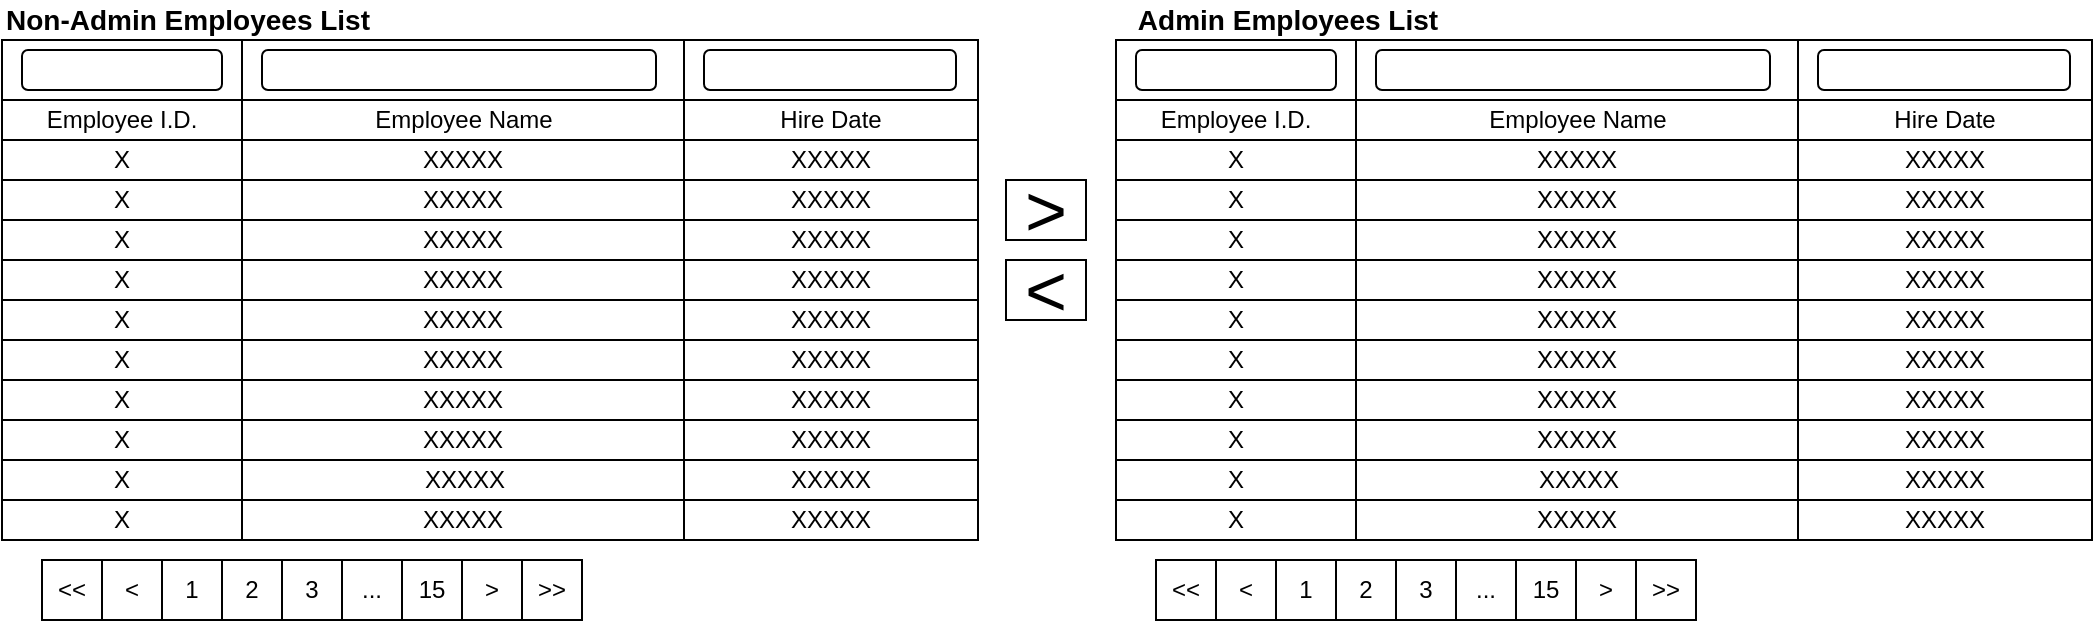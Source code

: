 <mxfile version="12.4.2" type="device" pages="1"><diagram id="bL0WwkCuKKonCKTU5HaB" name="Page-1"><mxGraphModel dx="1086" dy="494" grid="0" gridSize="10" guides="1" tooltips="1" connect="1" arrows="1" fold="1" page="0" pageScale="1" pageWidth="850" pageHeight="1100" math="0" shadow="0"><root><mxCell id="0"/><mxCell id="1" parent="0"/><mxCell id="B8XnHveXFob2aplnVtOJ-1" value="Employee Name" style="rounded=0;whiteSpace=wrap;html=1;" parent="1" vertex="1"><mxGeometry x="240" y="90" width="222" height="20" as="geometry"/></mxCell><mxCell id="B8XnHveXFob2aplnVtOJ-2" value="Employee I.D." style="rounded=0;whiteSpace=wrap;html=1;" parent="1" vertex="1"><mxGeometry x="120" y="90" width="120" height="20" as="geometry"/></mxCell><mxCell id="B8XnHveXFob2aplnVtOJ-3" value="Hire Date" style="rounded=0;whiteSpace=wrap;html=1;" parent="1" vertex="1"><mxGeometry x="461" y="90" width="147" height="20" as="geometry"/></mxCell><mxCell id="B8XnHveXFob2aplnVtOJ-8" value="XXXXX" style="rounded=0;whiteSpace=wrap;html=1;" parent="1" vertex="1"><mxGeometry x="240" y="110" width="221" height="20" as="geometry"/></mxCell><mxCell id="B8XnHveXFob2aplnVtOJ-9" value="X" style="rounded=0;whiteSpace=wrap;html=1;" parent="1" vertex="1"><mxGeometry x="120" y="110" width="120" height="20" as="geometry"/></mxCell><mxCell id="B8XnHveXFob2aplnVtOJ-10" value="XXXXX" style="rounded=0;whiteSpace=wrap;html=1;" parent="1" vertex="1"><mxGeometry x="461" y="110" width="147" height="20" as="geometry"/></mxCell><mxCell id="B8XnHveXFob2aplnVtOJ-22" value="" style="rounded=0;whiteSpace=wrap;html=1;" parent="1" vertex="1"><mxGeometry x="240" y="60" width="222" height="30" as="geometry"/></mxCell><mxCell id="B8XnHveXFob2aplnVtOJ-23" value="" style="rounded=0;whiteSpace=wrap;html=1;" parent="1" vertex="1"><mxGeometry x="120" y="60" width="120" height="30" as="geometry"/></mxCell><mxCell id="B8XnHveXFob2aplnVtOJ-24" value="" style="rounded=0;whiteSpace=wrap;html=1;" parent="1" vertex="1"><mxGeometry x="461" y="60" width="147" height="30" as="geometry"/></mxCell><mxCell id="B8XnHveXFob2aplnVtOJ-29" value="" style="rounded=1;whiteSpace=wrap;html=1;" parent="1" vertex="1"><mxGeometry x="130" y="65" width="100" height="20" as="geometry"/></mxCell><mxCell id="B8XnHveXFob2aplnVtOJ-30" value="" style="rounded=1;whiteSpace=wrap;html=1;" parent="1" vertex="1"><mxGeometry x="250" y="65" width="197" height="20" as="geometry"/></mxCell><mxCell id="B8XnHveXFob2aplnVtOJ-31" value="" style="rounded=1;whiteSpace=wrap;html=1;" parent="1" vertex="1"><mxGeometry x="471" y="65" width="126" height="20" as="geometry"/></mxCell><mxCell id="B8XnHveXFob2aplnVtOJ-37" value="&lt;font style=&quot;font-size: 36px&quot;&gt;&amp;gt;&lt;/font&gt;" style="rounded=0;whiteSpace=wrap;html=1;" parent="1" vertex="1"><mxGeometry x="622" y="130" width="40" height="30" as="geometry"/></mxCell><mxCell id="B8XnHveXFob2aplnVtOJ-47" value="XXXXX" style="rounded=0;whiteSpace=wrap;html=1;" parent="1" vertex="1"><mxGeometry x="240" y="130" width="221" height="20" as="geometry"/></mxCell><mxCell id="B8XnHveXFob2aplnVtOJ-48" value="X" style="rounded=0;whiteSpace=wrap;html=1;" parent="1" vertex="1"><mxGeometry x="120" y="130" width="120" height="20" as="geometry"/></mxCell><mxCell id="B8XnHveXFob2aplnVtOJ-49" value="XXXXX" style="rounded=0;whiteSpace=wrap;html=1;" parent="1" vertex="1"><mxGeometry x="461" y="130" width="147" height="20" as="geometry"/></mxCell><mxCell id="B8XnHveXFob2aplnVtOJ-54" value="XXXXX" style="rounded=0;whiteSpace=wrap;html=1;" parent="1" vertex="1"><mxGeometry x="240" y="150" width="221" height="20" as="geometry"/></mxCell><mxCell id="B8XnHveXFob2aplnVtOJ-55" value="X" style="rounded=0;whiteSpace=wrap;html=1;" parent="1" vertex="1"><mxGeometry x="120" y="150" width="120" height="20" as="geometry"/></mxCell><mxCell id="B8XnHveXFob2aplnVtOJ-56" value="XXXXX" style="rounded=0;whiteSpace=wrap;html=1;" parent="1" vertex="1"><mxGeometry x="461" y="150" width="147" height="20" as="geometry"/></mxCell><mxCell id="B8XnHveXFob2aplnVtOJ-61" value="XXXXX" style="rounded=0;whiteSpace=wrap;html=1;" parent="1" vertex="1"><mxGeometry x="240" y="170" width="221" height="20" as="geometry"/></mxCell><mxCell id="B8XnHveXFob2aplnVtOJ-62" value="X" style="rounded=0;whiteSpace=wrap;html=1;" parent="1" vertex="1"><mxGeometry x="120" y="170" width="120" height="20" as="geometry"/></mxCell><mxCell id="B8XnHveXFob2aplnVtOJ-63" value="XXXXX" style="rounded=0;whiteSpace=wrap;html=1;" parent="1" vertex="1"><mxGeometry x="461" y="170" width="147" height="20" as="geometry"/></mxCell><mxCell id="B8XnHveXFob2aplnVtOJ-68" value="XXXXX" style="rounded=0;whiteSpace=wrap;html=1;" parent="1" vertex="1"><mxGeometry x="240" y="190" width="221" height="20" as="geometry"/></mxCell><mxCell id="B8XnHveXFob2aplnVtOJ-69" value="X" style="rounded=0;whiteSpace=wrap;html=1;" parent="1" vertex="1"><mxGeometry x="120" y="190" width="120" height="20" as="geometry"/></mxCell><mxCell id="B8XnHveXFob2aplnVtOJ-70" value="XXXXX" style="rounded=0;whiteSpace=wrap;html=1;" parent="1" vertex="1"><mxGeometry x="461" y="190" width="147" height="20" as="geometry"/></mxCell><mxCell id="B8XnHveXFob2aplnVtOJ-83" value="XXXXX" style="rounded=0;whiteSpace=wrap;html=1;" parent="1" vertex="1"><mxGeometry x="240" y="210" width="221" height="20" as="geometry"/></mxCell><mxCell id="B8XnHveXFob2aplnVtOJ-84" value="X" style="rounded=0;whiteSpace=wrap;html=1;" parent="1" vertex="1"><mxGeometry x="120" y="210" width="120" height="20" as="geometry"/></mxCell><mxCell id="B8XnHveXFob2aplnVtOJ-85" value="XXXXX" style="rounded=0;whiteSpace=wrap;html=1;" parent="1" vertex="1"><mxGeometry x="461" y="210" width="147" height="20" as="geometry"/></mxCell><mxCell id="B8XnHveXFob2aplnVtOJ-90" value="XXXXX" style="rounded=0;whiteSpace=wrap;html=1;" parent="1" vertex="1"><mxGeometry x="240" y="230" width="221" height="20" as="geometry"/></mxCell><mxCell id="B8XnHveXFob2aplnVtOJ-91" value="X" style="rounded=0;whiteSpace=wrap;html=1;" parent="1" vertex="1"><mxGeometry x="120" y="230" width="120" height="20" as="geometry"/></mxCell><mxCell id="B8XnHveXFob2aplnVtOJ-92" value="XXXXX" style="rounded=0;whiteSpace=wrap;html=1;" parent="1" vertex="1"><mxGeometry x="461" y="230" width="147" height="20" as="geometry"/></mxCell><mxCell id="B8XnHveXFob2aplnVtOJ-97" value="XXXXX" style="rounded=0;whiteSpace=wrap;html=1;" parent="1" vertex="1"><mxGeometry x="240" y="250" width="221" height="20" as="geometry"/></mxCell><mxCell id="B8XnHveXFob2aplnVtOJ-98" value="X" style="rounded=0;whiteSpace=wrap;html=1;" parent="1" vertex="1"><mxGeometry x="120" y="250" width="120" height="20" as="geometry"/></mxCell><mxCell id="B8XnHveXFob2aplnVtOJ-99" value="XXXXX" style="rounded=0;whiteSpace=wrap;html=1;" parent="1" vertex="1"><mxGeometry x="461" y="250" width="147" height="20" as="geometry"/></mxCell><mxCell id="B8XnHveXFob2aplnVtOJ-104" value="XXXXX" style="rounded=0;whiteSpace=wrap;html=1;" parent="1" vertex="1"><mxGeometry x="240" y="270" width="223" height="20" as="geometry"/></mxCell><mxCell id="B8XnHveXFob2aplnVtOJ-105" value="X" style="rounded=0;whiteSpace=wrap;html=1;" parent="1" vertex="1"><mxGeometry x="120" y="270" width="120" height="20" as="geometry"/></mxCell><mxCell id="B8XnHveXFob2aplnVtOJ-106" value="XXXXX" style="rounded=0;whiteSpace=wrap;html=1;" parent="1" vertex="1"><mxGeometry x="461" y="270" width="147" height="20" as="geometry"/></mxCell><mxCell id="B8XnHveXFob2aplnVtOJ-111" value="XXXXX" style="rounded=0;whiteSpace=wrap;html=1;" parent="1" vertex="1"><mxGeometry x="240" y="290" width="221" height="20" as="geometry"/></mxCell><mxCell id="B8XnHveXFob2aplnVtOJ-112" value="X" style="rounded=0;whiteSpace=wrap;html=1;" parent="1" vertex="1"><mxGeometry x="120" y="290" width="120" height="20" as="geometry"/></mxCell><mxCell id="B8XnHveXFob2aplnVtOJ-113" value="XXXXX" style="rounded=0;whiteSpace=wrap;html=1;" parent="1" vertex="1"><mxGeometry x="461" y="290" width="147" height="20" as="geometry"/></mxCell><mxCell id="B8XnHveXFob2aplnVtOJ-118" value="&amp;lt;&amp;lt;" style="whiteSpace=wrap;html=1;aspect=fixed;" parent="1" vertex="1"><mxGeometry x="140" y="320" width="30" height="30" as="geometry"/></mxCell><mxCell id="B8XnHveXFob2aplnVtOJ-119" value="&amp;lt;" style="whiteSpace=wrap;html=1;aspect=fixed;" parent="1" vertex="1"><mxGeometry x="170" y="320" width="30" height="30" as="geometry"/></mxCell><mxCell id="B8XnHveXFob2aplnVtOJ-120" value="1" style="whiteSpace=wrap;html=1;aspect=fixed;" parent="1" vertex="1"><mxGeometry x="200" y="320" width="30" height="30" as="geometry"/></mxCell><mxCell id="B8XnHveXFob2aplnVtOJ-121" value="2" style="whiteSpace=wrap;html=1;aspect=fixed;" parent="1" vertex="1"><mxGeometry x="230" y="320" width="30" height="30" as="geometry"/></mxCell><mxCell id="B8XnHveXFob2aplnVtOJ-122" value="3" style="whiteSpace=wrap;html=1;aspect=fixed;" parent="1" vertex="1"><mxGeometry x="260" y="320" width="30" height="30" as="geometry"/></mxCell><mxCell id="B8XnHveXFob2aplnVtOJ-123" value="..." style="whiteSpace=wrap;html=1;aspect=fixed;" parent="1" vertex="1"><mxGeometry x="290" y="320" width="30" height="30" as="geometry"/></mxCell><mxCell id="B8XnHveXFob2aplnVtOJ-124" value="15" style="whiteSpace=wrap;html=1;aspect=fixed;" parent="1" vertex="1"><mxGeometry x="320" y="320" width="30" height="30" as="geometry"/></mxCell><mxCell id="B8XnHveXFob2aplnVtOJ-125" value="&lt;span style=&quot;font-size: 14px&quot;&gt;&lt;b&gt;Non-Admin Employees List&lt;/b&gt;&lt;/span&gt;" style="text;html=1;strokeColor=none;fillColor=none;align=center;verticalAlign=middle;whiteSpace=wrap;rounded=0;" parent="1" vertex="1"><mxGeometry x="120" y="40" width="186" height="20" as="geometry"/></mxCell><mxCell id="B8XnHveXFob2aplnVtOJ-127" value="&amp;gt;" style="whiteSpace=wrap;html=1;aspect=fixed;" parent="1" vertex="1"><mxGeometry x="350" y="320" width="30" height="30" as="geometry"/></mxCell><mxCell id="B8XnHveXFob2aplnVtOJ-128" value="&amp;gt;&amp;gt;" style="whiteSpace=wrap;html=1;aspect=fixed;" parent="1" vertex="1"><mxGeometry x="380" y="320" width="30" height="30" as="geometry"/></mxCell><mxCell id="3nHQ1I-ev7bmTNXEDP1s-2" value="&lt;font style=&quot;font-size: 36px&quot;&gt;&amp;lt;&lt;/font&gt;" style="rounded=0;whiteSpace=wrap;html=1;" parent="1" vertex="1"><mxGeometry x="622" y="170" width="40" height="30" as="geometry"/></mxCell><mxCell id="avX0c_BbqLqslwnBrZFe-1" value="Employee Name" style="rounded=0;whiteSpace=wrap;html=1;" parent="1" vertex="1"><mxGeometry x="797" y="90" width="222" height="20" as="geometry"/></mxCell><mxCell id="avX0c_BbqLqslwnBrZFe-2" value="Employee I.D." style="rounded=0;whiteSpace=wrap;html=1;" parent="1" vertex="1"><mxGeometry x="677" y="90" width="120" height="20" as="geometry"/></mxCell><mxCell id="avX0c_BbqLqslwnBrZFe-3" value="Hire Date" style="rounded=0;whiteSpace=wrap;html=1;" parent="1" vertex="1"><mxGeometry x="1018" y="90" width="147" height="20" as="geometry"/></mxCell><mxCell id="avX0c_BbqLqslwnBrZFe-4" value="XXXXX" style="rounded=0;whiteSpace=wrap;html=1;" parent="1" vertex="1"><mxGeometry x="797" y="110" width="221" height="20" as="geometry"/></mxCell><mxCell id="avX0c_BbqLqslwnBrZFe-5" value="X" style="rounded=0;whiteSpace=wrap;html=1;" parent="1" vertex="1"><mxGeometry x="677" y="110" width="120" height="20" as="geometry"/></mxCell><mxCell id="avX0c_BbqLqslwnBrZFe-6" value="XXXXX" style="rounded=0;whiteSpace=wrap;html=1;" parent="1" vertex="1"><mxGeometry x="1018" y="110" width="147" height="20" as="geometry"/></mxCell><mxCell id="avX0c_BbqLqslwnBrZFe-7" value="" style="rounded=0;whiteSpace=wrap;html=1;" parent="1" vertex="1"><mxGeometry x="797" y="60" width="222" height="30" as="geometry"/></mxCell><mxCell id="avX0c_BbqLqslwnBrZFe-8" value="" style="rounded=0;whiteSpace=wrap;html=1;" parent="1" vertex="1"><mxGeometry x="677" y="60" width="120" height="30" as="geometry"/></mxCell><mxCell id="avX0c_BbqLqslwnBrZFe-9" value="" style="rounded=0;whiteSpace=wrap;html=1;" parent="1" vertex="1"><mxGeometry x="1018" y="60" width="147" height="30" as="geometry"/></mxCell><mxCell id="avX0c_BbqLqslwnBrZFe-10" value="" style="rounded=1;whiteSpace=wrap;html=1;" parent="1" vertex="1"><mxGeometry x="687" y="65" width="100" height="20" as="geometry"/></mxCell><mxCell id="avX0c_BbqLqslwnBrZFe-11" value="" style="rounded=1;whiteSpace=wrap;html=1;" parent="1" vertex="1"><mxGeometry x="807" y="65" width="197" height="20" as="geometry"/></mxCell><mxCell id="avX0c_BbqLqslwnBrZFe-12" value="" style="rounded=1;whiteSpace=wrap;html=1;" parent="1" vertex="1"><mxGeometry x="1028" y="65" width="126" height="20" as="geometry"/></mxCell><mxCell id="avX0c_BbqLqslwnBrZFe-13" value="XXXXX" style="rounded=0;whiteSpace=wrap;html=1;" parent="1" vertex="1"><mxGeometry x="797" y="130" width="221" height="20" as="geometry"/></mxCell><mxCell id="avX0c_BbqLqslwnBrZFe-14" value="X" style="rounded=0;whiteSpace=wrap;html=1;" parent="1" vertex="1"><mxGeometry x="677" y="130" width="120" height="20" as="geometry"/></mxCell><mxCell id="avX0c_BbqLqslwnBrZFe-15" value="XXXXX" style="rounded=0;whiteSpace=wrap;html=1;" parent="1" vertex="1"><mxGeometry x="1018" y="130" width="147" height="20" as="geometry"/></mxCell><mxCell id="avX0c_BbqLqslwnBrZFe-16" value="XXXXX" style="rounded=0;whiteSpace=wrap;html=1;" parent="1" vertex="1"><mxGeometry x="797" y="150" width="221" height="20" as="geometry"/></mxCell><mxCell id="avX0c_BbqLqslwnBrZFe-17" value="X" style="rounded=0;whiteSpace=wrap;html=1;" parent="1" vertex="1"><mxGeometry x="677" y="150" width="120" height="20" as="geometry"/></mxCell><mxCell id="avX0c_BbqLqslwnBrZFe-18" value="XXXXX" style="rounded=0;whiteSpace=wrap;html=1;" parent="1" vertex="1"><mxGeometry x="1018" y="150" width="147" height="20" as="geometry"/></mxCell><mxCell id="avX0c_BbqLqslwnBrZFe-19" value="XXXXX" style="rounded=0;whiteSpace=wrap;html=1;" parent="1" vertex="1"><mxGeometry x="797" y="170" width="221" height="20" as="geometry"/></mxCell><mxCell id="avX0c_BbqLqslwnBrZFe-20" value="X" style="rounded=0;whiteSpace=wrap;html=1;" parent="1" vertex="1"><mxGeometry x="677" y="170" width="120" height="20" as="geometry"/></mxCell><mxCell id="avX0c_BbqLqslwnBrZFe-21" value="XXXXX" style="rounded=0;whiteSpace=wrap;html=1;" parent="1" vertex="1"><mxGeometry x="1018" y="170" width="147" height="20" as="geometry"/></mxCell><mxCell id="avX0c_BbqLqslwnBrZFe-22" value="XXXXX" style="rounded=0;whiteSpace=wrap;html=1;" parent="1" vertex="1"><mxGeometry x="797" y="190" width="221" height="20" as="geometry"/></mxCell><mxCell id="avX0c_BbqLqslwnBrZFe-23" value="X" style="rounded=0;whiteSpace=wrap;html=1;" parent="1" vertex="1"><mxGeometry x="677" y="190" width="120" height="20" as="geometry"/></mxCell><mxCell id="avX0c_BbqLqslwnBrZFe-24" value="XXXXX" style="rounded=0;whiteSpace=wrap;html=1;" parent="1" vertex="1"><mxGeometry x="1018" y="190" width="147" height="20" as="geometry"/></mxCell><mxCell id="avX0c_BbqLqslwnBrZFe-25" value="XXXXX" style="rounded=0;whiteSpace=wrap;html=1;" parent="1" vertex="1"><mxGeometry x="797" y="210" width="221" height="20" as="geometry"/></mxCell><mxCell id="avX0c_BbqLqslwnBrZFe-26" value="X" style="rounded=0;whiteSpace=wrap;html=1;" parent="1" vertex="1"><mxGeometry x="677" y="210" width="120" height="20" as="geometry"/></mxCell><mxCell id="avX0c_BbqLqslwnBrZFe-27" value="XXXXX" style="rounded=0;whiteSpace=wrap;html=1;" parent="1" vertex="1"><mxGeometry x="1018" y="210" width="147" height="20" as="geometry"/></mxCell><mxCell id="avX0c_BbqLqslwnBrZFe-28" value="XXXXX" style="rounded=0;whiteSpace=wrap;html=1;" parent="1" vertex="1"><mxGeometry x="797" y="230" width="221" height="20" as="geometry"/></mxCell><mxCell id="avX0c_BbqLqslwnBrZFe-29" value="X" style="rounded=0;whiteSpace=wrap;html=1;" parent="1" vertex="1"><mxGeometry x="677" y="230" width="120" height="20" as="geometry"/></mxCell><mxCell id="avX0c_BbqLqslwnBrZFe-30" value="XXXXX" style="rounded=0;whiteSpace=wrap;html=1;" parent="1" vertex="1"><mxGeometry x="1018" y="230" width="147" height="20" as="geometry"/></mxCell><mxCell id="avX0c_BbqLqslwnBrZFe-31" value="XXXXX" style="rounded=0;whiteSpace=wrap;html=1;" parent="1" vertex="1"><mxGeometry x="797" y="250" width="221" height="20" as="geometry"/></mxCell><mxCell id="avX0c_BbqLqslwnBrZFe-32" value="X" style="rounded=0;whiteSpace=wrap;html=1;" parent="1" vertex="1"><mxGeometry x="677" y="250" width="120" height="20" as="geometry"/></mxCell><mxCell id="avX0c_BbqLqslwnBrZFe-33" value="XXXXX" style="rounded=0;whiteSpace=wrap;html=1;" parent="1" vertex="1"><mxGeometry x="1018" y="250" width="147" height="20" as="geometry"/></mxCell><mxCell id="avX0c_BbqLqslwnBrZFe-34" value="XXXXX" style="rounded=0;whiteSpace=wrap;html=1;" parent="1" vertex="1"><mxGeometry x="797" y="270" width="223" height="20" as="geometry"/></mxCell><mxCell id="avX0c_BbqLqslwnBrZFe-35" value="X" style="rounded=0;whiteSpace=wrap;html=1;" parent="1" vertex="1"><mxGeometry x="677" y="270" width="120" height="20" as="geometry"/></mxCell><mxCell id="avX0c_BbqLqslwnBrZFe-36" value="XXXXX" style="rounded=0;whiteSpace=wrap;html=1;" parent="1" vertex="1"><mxGeometry x="1018" y="270" width="147" height="20" as="geometry"/></mxCell><mxCell id="avX0c_BbqLqslwnBrZFe-37" value="XXXXX" style="rounded=0;whiteSpace=wrap;html=1;" parent="1" vertex="1"><mxGeometry x="797" y="290" width="221" height="20" as="geometry"/></mxCell><mxCell id="avX0c_BbqLqslwnBrZFe-38" value="X" style="rounded=0;whiteSpace=wrap;html=1;" parent="1" vertex="1"><mxGeometry x="677" y="290" width="120" height="20" as="geometry"/></mxCell><mxCell id="avX0c_BbqLqslwnBrZFe-39" value="XXXXX" style="rounded=0;whiteSpace=wrap;html=1;" parent="1" vertex="1"><mxGeometry x="1018" y="290" width="147" height="20" as="geometry"/></mxCell><mxCell id="avX0c_BbqLqslwnBrZFe-40" value="&amp;lt;&amp;lt;" style="whiteSpace=wrap;html=1;aspect=fixed;" parent="1" vertex="1"><mxGeometry x="697" y="320" width="30" height="30" as="geometry"/></mxCell><mxCell id="avX0c_BbqLqslwnBrZFe-41" value="&amp;lt;" style="whiteSpace=wrap;html=1;aspect=fixed;" parent="1" vertex="1"><mxGeometry x="727" y="320" width="30" height="30" as="geometry"/></mxCell><mxCell id="avX0c_BbqLqslwnBrZFe-42" value="1" style="whiteSpace=wrap;html=1;aspect=fixed;" parent="1" vertex="1"><mxGeometry x="757" y="320" width="30" height="30" as="geometry"/></mxCell><mxCell id="avX0c_BbqLqslwnBrZFe-43" value="2" style="whiteSpace=wrap;html=1;aspect=fixed;" parent="1" vertex="1"><mxGeometry x="787" y="320" width="30" height="30" as="geometry"/></mxCell><mxCell id="avX0c_BbqLqslwnBrZFe-44" value="3" style="whiteSpace=wrap;html=1;aspect=fixed;" parent="1" vertex="1"><mxGeometry x="817" y="320" width="30" height="30" as="geometry"/></mxCell><mxCell id="avX0c_BbqLqslwnBrZFe-45" value="..." style="whiteSpace=wrap;html=1;aspect=fixed;" parent="1" vertex="1"><mxGeometry x="847" y="320" width="30" height="30" as="geometry"/></mxCell><mxCell id="avX0c_BbqLqslwnBrZFe-46" value="15" style="whiteSpace=wrap;html=1;aspect=fixed;" parent="1" vertex="1"><mxGeometry x="877" y="320" width="30" height="30" as="geometry"/></mxCell><mxCell id="avX0c_BbqLqslwnBrZFe-47" value="&lt;span style=&quot;font-size: 14px&quot;&gt;&lt;b&gt;Admin Employees List&lt;/b&gt;&lt;/span&gt;" style="text;html=1;strokeColor=none;fillColor=none;align=center;verticalAlign=middle;whiteSpace=wrap;rounded=0;" parent="1" vertex="1"><mxGeometry x="677" y="40" width="172" height="20" as="geometry"/></mxCell><mxCell id="avX0c_BbqLqslwnBrZFe-48" value="&amp;gt;" style="whiteSpace=wrap;html=1;aspect=fixed;" parent="1" vertex="1"><mxGeometry x="907" y="320" width="30" height="30" as="geometry"/></mxCell><mxCell id="avX0c_BbqLqslwnBrZFe-49" value="&amp;gt;&amp;gt;" style="whiteSpace=wrap;html=1;aspect=fixed;" parent="1" vertex="1"><mxGeometry x="937" y="320" width="30" height="30" as="geometry"/></mxCell></root></mxGraphModel></diagram></mxfile>